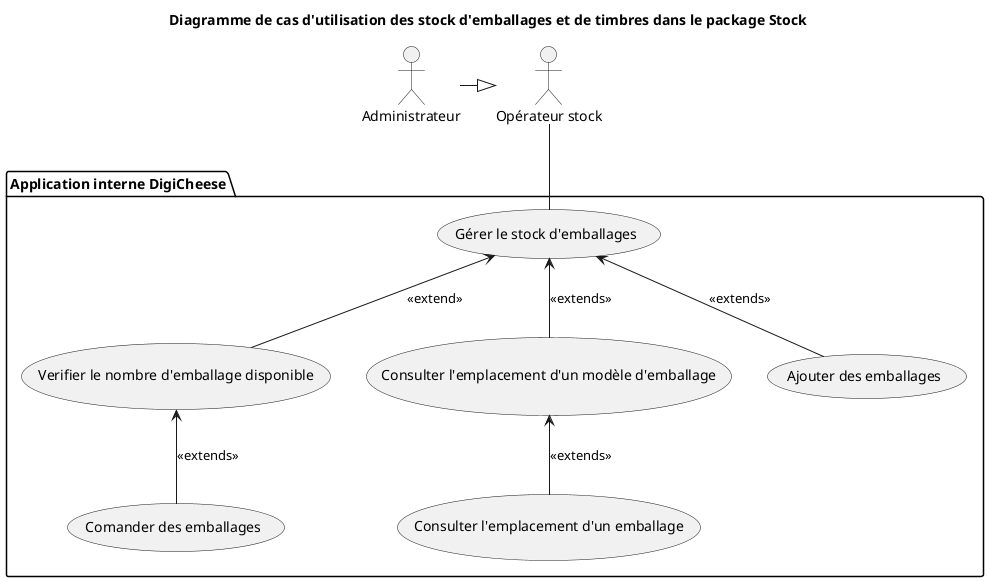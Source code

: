 @startuml Cas d'utilisation de la gestion des stocks emballages

actor "Opérateur stock"
actor "Administrateur"

package "Application interne DigiCheese" {
    
    'usecase Ajouter_un_nouvel_objet
    'usecase Modifier_les_données_d_un_objet

    usecase "Gérer le stock d'emballages"
    'usecase "Gérer le stock de timbre"
    
    usecase "Verifier le nombre d'emballage disponible"
    'usecase "Signaler la rupture de stock d'emballage"
    usecase "Comander des emballages"

    'usecase "Vérifier le nombre de timbre disponible"
    'usecase "Signaler la rupture de stock de timbre"
    'usecase "Commander des timbres"

    usecase "Consulter l'emplacement d'un modèle d'emballage"
    usecase "Consulter l'emplacement d'un emballage"

    'usecase "Consulter l'emplacement d'un type de timbre"
    'usecase "Consulter l'emplacement d'un timbre"

    usecase "Ajouter des emballages"

    'usecase "Ajouter des lots de timbres"

}

"Administrateur" -|> "Opérateur stock"

'"Administrateur" -- Ajouter_un_nouvel_objet
'"Administrateur" -- Modifier_les_données_d_un_objet

"Opérateur stock" -- "Gérer le stock d'emballages"
"Gérer le stock d'emballages" <-- "Verifier le nombre d'emballage disponible" : <<extend>>
'"Verifier le nombre d'emballage disponible" <-- "Signaler la rupture de stock d'emballage" : <<extend>>
"Verifier le nombre d'emballage disponible" <-- "Comander des emballages" : <<extends>>

"Gérer le stock d'emballages" <-- "Consulter l'emplacement d'un modèle d'emballage" : <<extends>>
"Consulter l'emplacement d'un modèle d'emballage" <-- "Consulter l'emplacement d'un emballage" : <<extends>>

"Gérer le stock d'emballages" <-- "Ajouter des emballages" : <<extends>>

'note "Permet de consulter le status des emballages : réserver pour une commande, détruit, disponible..." as N1
'N1 .. "Verifier le nombre d'emballage disponible"

'note "permettrai de signaler aux personnes a charge de commender les goodies qu'il faut en faire" as N2
'N2 .. "Comander des emballages"

'note "Ajoute dans la base de données les nouveaux lots d'objets déjà présents dans la base de données" as N3
'N3 .. "Ajouter des lots d'emballages"


''"Opérateur stock" -- "Gérer le stock de timbre"
'"Gérer le stock de timbre" <-- "Vérifier le nombre de timbre disponible" : <<extend>>
'"Vérifier le nombre de timbre disponible" <-- "Signaler la rupture de stock de timbre" : <<extend>>
'"Vérifier le nombre de timbre disponible" <-- "Commander des timbres" : <<extends>>

'"Gérer le stock de timbre" <-- "Consulter l'emplacement d'un type de timbre" : <<extends>>
'"Consulter l'emplacement d'un type de timbre" <-- "Consulter l'emplacement d'un timbre" : <<extends>>

'"Gérer le stock de timbre" <-- "Ajouter des lots de timbres" : <<extends>>

'note "Permet de consulter le status des emballages : réserver pour une commande, détruit, disponible..." as N4
'N4 .. "Vérifier le nombre de timbre disponible"

'note "permettrai de signaler aux personnes a charge de commender les goodies qu'il faut en faire" as N5
'N5 .. "Commander des timbres"

'note "Ajoute dans la base de données les nouveaux lots d'objets déjà présents dans la base de données" as N6
'N6 .. "Ajouter des lots de timbres"

title Diagramme de cas d'utilisation des stock d'emballages et de timbres dans le package Stock
@enduml